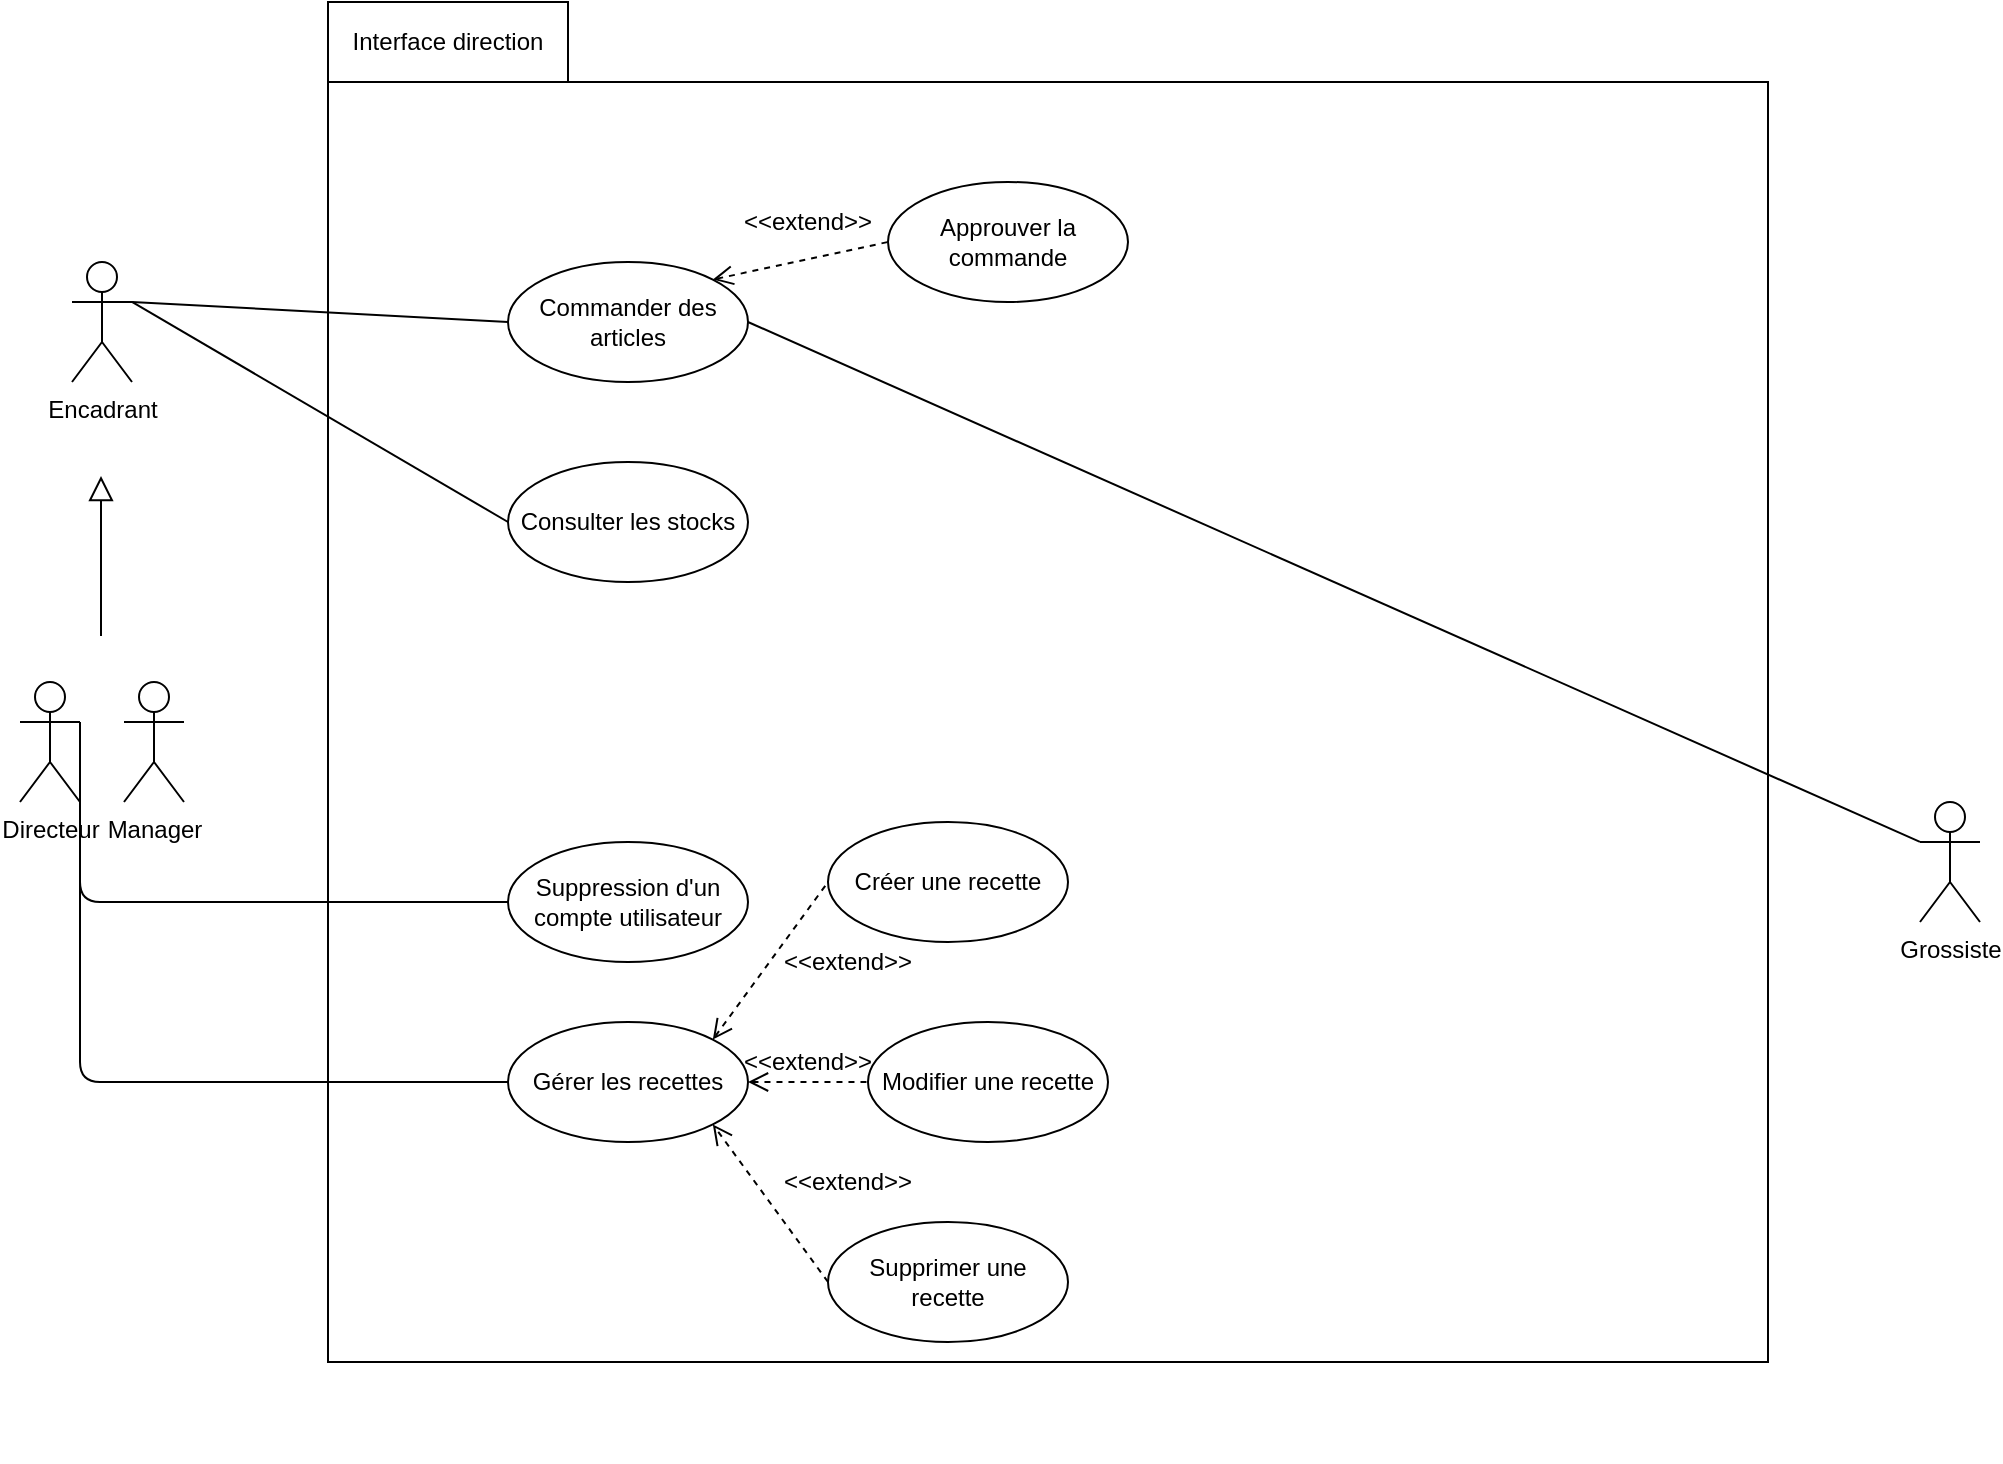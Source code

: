 <mxfile version="13.0.3" type="device"><diagram name="Page-1" id="b5b7bab2-c9e2-2cf4-8b2a-24fd1a2a6d21"><mxGraphModel dx="1086" dy="807" grid="1" gridSize="10" guides="1" tooltips="1" connect="1" arrows="1" fold="1" page="1" pageScale="1" pageWidth="1169" pageHeight="827" background="#ffffff" math="0" shadow="0"><root><mxCell id="0"/><mxCell id="1" parent="0"/><mxCell id="ZWSCRHIobyAyEFh-fxVe-1" value="" style="group" vertex="1" connectable="0" parent="1"><mxGeometry x="270" y="90" width="786" height="680" as="geometry"/></mxCell><mxCell id="ZWSCRHIobyAyEFh-fxVe-2" value="&lt;div&gt;&lt;br&gt;&lt;/div&gt;&lt;div&gt;&lt;br&gt;&lt;/div&gt;" style="shape=folder;fontStyle=1;spacingTop=10;tabWidth=120;tabHeight=40;tabPosition=left;html=1;fillColor=none;" vertex="1" parent="ZWSCRHIobyAyEFh-fxVe-1"><mxGeometry x="-40" y="-50" width="720" height="680" as="geometry"/></mxCell><mxCell id="ZWSCRHIobyAyEFh-fxVe-22" value="Interface direction" style="text;html=1;strokeColor=none;fillColor=none;align=center;verticalAlign=middle;whiteSpace=wrap;rounded=0;" vertex="1" parent="ZWSCRHIobyAyEFh-fxVe-1"><mxGeometry x="-30" y="-40" width="100" height="20" as="geometry"/></mxCell><mxCell id="ZWSCRHIobyAyEFh-fxVe-23" value="Commander des articles" style="ellipse;whiteSpace=wrap;html=1;fillColor=none;" vertex="1" parent="ZWSCRHIobyAyEFh-fxVe-1"><mxGeometry x="50" y="80" width="120" height="60" as="geometry"/></mxCell><mxCell id="ZWSCRHIobyAyEFh-fxVe-24" value="Grossiste" style="shape=umlActor;verticalLabelPosition=bottom;labelBackgroundColor=#ffffff;verticalAlign=top;html=1;outlineConnect=0;" vertex="1" parent="ZWSCRHIobyAyEFh-fxVe-1"><mxGeometry x="756" y="350" width="30" height="60" as="geometry"/></mxCell><mxCell id="ZWSCRHIobyAyEFh-fxVe-25" value="" style="endArrow=none;html=1;entryX=1;entryY=0.5;entryDx=0;entryDy=0;exitX=0;exitY=0.333;exitDx=0;exitDy=0;exitPerimeter=0;" edge="1" parent="ZWSCRHIobyAyEFh-fxVe-1" source="ZWSCRHIobyAyEFh-fxVe-24" target="ZWSCRHIobyAyEFh-fxVe-23"><mxGeometry width="50" height="50" relative="1" as="geometry"><mxPoint x="256" y="20" as="sourcePoint"/><mxPoint x="306" y="-30" as="targetPoint"/></mxGeometry></mxCell><mxCell id="ZWSCRHIobyAyEFh-fxVe-29" value="Consulter les stocks" style="ellipse;whiteSpace=wrap;html=1;fillColor=none;" vertex="1" parent="ZWSCRHIobyAyEFh-fxVe-1"><mxGeometry x="50" y="180" width="120" height="60" as="geometry"/></mxCell><mxCell id="ZWSCRHIobyAyEFh-fxVe-41" value="Gérer les recettes" style="ellipse;whiteSpace=wrap;html=1;fillColor=none;" vertex="1" parent="ZWSCRHIobyAyEFh-fxVe-1"><mxGeometry x="50" y="460" width="120" height="60" as="geometry"/></mxCell><mxCell id="ZWSCRHIobyAyEFh-fxVe-42" value="Modifier une recette" style="ellipse;whiteSpace=wrap;html=1;fillColor=none;" vertex="1" parent="ZWSCRHIobyAyEFh-fxVe-1"><mxGeometry x="230" y="460" width="120" height="60" as="geometry"/></mxCell><mxCell id="ZWSCRHIobyAyEFh-fxVe-43" value="Créer une recette" style="ellipse;whiteSpace=wrap;html=1;fillColor=none;" vertex="1" parent="ZWSCRHIobyAyEFh-fxVe-1"><mxGeometry x="210" y="360" width="120" height="60" as="geometry"/></mxCell><mxCell id="ZWSCRHIobyAyEFh-fxVe-44" value="Supprimer une recette" style="ellipse;whiteSpace=wrap;html=1;fillColor=none;" vertex="1" parent="ZWSCRHIobyAyEFh-fxVe-1"><mxGeometry x="210" y="560" width="120" height="60" as="geometry"/></mxCell><mxCell id="ZWSCRHIobyAyEFh-fxVe-45" value="" style="endArrow=none;dashed=1;html=1;exitX=1;exitY=0;exitDx=0;exitDy=0;entryX=0;entryY=0.5;entryDx=0;entryDy=0;startArrow=open;startFill=0;startSize=8;" edge="1" parent="ZWSCRHIobyAyEFh-fxVe-1" source="ZWSCRHIobyAyEFh-fxVe-41" target="ZWSCRHIobyAyEFh-fxVe-43"><mxGeometry width="50" height="50" relative="1" as="geometry"><mxPoint x="290" y="410" as="sourcePoint"/><mxPoint x="340" y="360" as="targetPoint"/></mxGeometry></mxCell><mxCell id="ZWSCRHIobyAyEFh-fxVe-46" value="" style="endArrow=none;dashed=1;html=1;exitX=1;exitY=0.5;exitDx=0;exitDy=0;entryX=0;entryY=0.5;entryDx=0;entryDy=0;startArrow=open;startFill=0;startSize=8;" edge="1" parent="ZWSCRHIobyAyEFh-fxVe-1" source="ZWSCRHIobyAyEFh-fxVe-41" target="ZWSCRHIobyAyEFh-fxVe-42"><mxGeometry width="50" height="50" relative="1" as="geometry"><mxPoint x="170" y="520" as="sourcePoint"/><mxPoint x="340" y="380" as="targetPoint"/></mxGeometry></mxCell><mxCell id="ZWSCRHIobyAyEFh-fxVe-48" value="" style="endArrow=open;dashed=1;html=1;entryX=1;entryY=1;entryDx=0;entryDy=0;exitX=0;exitY=0.5;exitDx=0;exitDy=0;startArrow=none;startFill=0;startSize=6;endSize=8;endFill=0;" edge="1" parent="ZWSCRHIobyAyEFh-fxVe-1" source="ZWSCRHIobyAyEFh-fxVe-44" target="ZWSCRHIobyAyEFh-fxVe-41"><mxGeometry width="50" height="50" relative="1" as="geometry"><mxPoint x="380" y="410" as="sourcePoint"/><mxPoint x="430" y="360" as="targetPoint"/></mxGeometry></mxCell><mxCell id="ZWSCRHIobyAyEFh-fxVe-49" value="&amp;lt;&amp;lt;extend&amp;gt;&amp;gt;" style="text;html=1;strokeColor=none;fillColor=none;align=center;verticalAlign=middle;whiteSpace=wrap;rounded=0;" vertex="1" parent="ZWSCRHIobyAyEFh-fxVe-1"><mxGeometry x="200" y="420" width="40" height="20" as="geometry"/></mxCell><mxCell id="ZWSCRHIobyAyEFh-fxVe-50" value="&amp;lt;&amp;lt;extend&amp;gt;&amp;gt;" style="text;html=1;strokeColor=none;fillColor=none;align=center;verticalAlign=middle;whiteSpace=wrap;rounded=0;" vertex="1" parent="ZWSCRHIobyAyEFh-fxVe-1"><mxGeometry x="180" y="470" width="40" height="20" as="geometry"/></mxCell><mxCell id="ZWSCRHIobyAyEFh-fxVe-51" value="&amp;lt;&amp;lt;extend&amp;gt;&amp;gt;" style="text;html=1;strokeColor=none;fillColor=none;align=center;verticalAlign=middle;whiteSpace=wrap;rounded=0;" vertex="1" parent="ZWSCRHIobyAyEFh-fxVe-1"><mxGeometry x="200" y="530" width="40" height="20" as="geometry"/></mxCell><mxCell id="ZWSCRHIobyAyEFh-fxVe-54" value="Approuver la commande" style="ellipse;whiteSpace=wrap;html=1;fillColor=none;" vertex="1" parent="ZWSCRHIobyAyEFh-fxVe-1"><mxGeometry x="240" y="40" width="120" height="60" as="geometry"/></mxCell><mxCell id="ZWSCRHIobyAyEFh-fxVe-55" value="&amp;lt;&amp;lt;extend&amp;gt;&amp;gt;" style="text;html=1;strokeColor=none;fillColor=none;align=center;verticalAlign=middle;whiteSpace=wrap;rounded=0;" vertex="1" parent="ZWSCRHIobyAyEFh-fxVe-1"><mxGeometry x="180" y="50" width="40" height="20" as="geometry"/></mxCell><mxCell id="ZWSCRHIobyAyEFh-fxVe-57" value="Suppression d'un compte utilisateur" style="ellipse;whiteSpace=wrap;html=1;fillColor=none;" vertex="1" parent="ZWSCRHIobyAyEFh-fxVe-1"><mxGeometry x="50" y="370" width="120" height="60" as="geometry"/></mxCell><mxCell id="ZWSCRHIobyAyEFh-fxVe-30" value="Manager" style="shape=umlActor;verticalLabelPosition=bottom;labelBackgroundColor=#ffffff;verticalAlign=top;html=1;outlineConnect=0;" vertex="1" parent="1"><mxGeometry x="128" y="380" width="30" height="60" as="geometry"/></mxCell><mxCell id="ZWSCRHIobyAyEFh-fxVe-31" value="&lt;div&gt;Directeur&lt;/div&gt;" style="shape=umlActor;verticalLabelPosition=bottom;labelBackgroundColor=#ffffff;verticalAlign=top;html=1;outlineConnect=0;" vertex="1" parent="1"><mxGeometry x="76" y="380" width="30" height="60" as="geometry"/></mxCell><mxCell id="ZWSCRHIobyAyEFh-fxVe-32" value="Encadrant" style="shape=umlActor;verticalLabelPosition=bottom;labelBackgroundColor=#ffffff;verticalAlign=top;html=1;outlineConnect=0;" vertex="1" parent="1"><mxGeometry x="102" y="170" width="30" height="60" as="geometry"/></mxCell><mxCell id="ZWSCRHIobyAyEFh-fxVe-35" value="" style="endArrow=block;html=1;endFill=0;endSize=10;" edge="1" parent="1"><mxGeometry width="50" height="50" relative="1" as="geometry"><mxPoint x="116.5" y="357.0" as="sourcePoint"/><mxPoint x="116.5" y="277.0" as="targetPoint"/></mxGeometry></mxCell><mxCell id="ZWSCRHIobyAyEFh-fxVe-36" value="" style="endArrow=none;html=1;exitX=1;exitY=0.333;exitDx=0;exitDy=0;exitPerimeter=0;entryX=0;entryY=0.5;entryDx=0;entryDy=0;" edge="1" parent="1" source="ZWSCRHIobyAyEFh-fxVe-32" target="ZWSCRHIobyAyEFh-fxVe-29"><mxGeometry width="50" height="50" relative="1" as="geometry"><mxPoint x="470" y="400" as="sourcePoint"/><mxPoint x="520" y="350" as="targetPoint"/></mxGeometry></mxCell><mxCell id="ZWSCRHIobyAyEFh-fxVe-39" value="" style="endArrow=none;html=1;entryX=0;entryY=0.5;entryDx=0;entryDy=0;exitX=1;exitY=0.333;exitDx=0;exitDy=0;exitPerimeter=0;" edge="1" parent="1" source="ZWSCRHIobyAyEFh-fxVe-32" target="ZWSCRHIobyAyEFh-fxVe-23"><mxGeometry width="50" height="50" relative="1" as="geometry"><mxPoint x="600" y="400" as="sourcePoint"/><mxPoint x="650" y="350" as="targetPoint"/></mxGeometry></mxCell><mxCell id="ZWSCRHIobyAyEFh-fxVe-52" value="" style="endArrow=none;html=1;entryX=0;entryY=0.5;entryDx=0;entryDy=0;exitX=1;exitY=0.333;exitDx=0;exitDy=0;exitPerimeter=0;" edge="1" parent="1" source="ZWSCRHIobyAyEFh-fxVe-31" target="ZWSCRHIobyAyEFh-fxVe-41"><mxGeometry width="50" height="50" relative="1" as="geometry"><mxPoint x="560" y="500" as="sourcePoint"/><mxPoint x="610" y="450" as="targetPoint"/><Array as="points"><mxPoint x="106" y="580"/></Array></mxGeometry></mxCell><mxCell id="ZWSCRHIobyAyEFh-fxVe-53" value="" style="endArrow=none;dashed=1;html=1;exitX=1;exitY=0;exitDx=0;exitDy=0;endFill=0;startSize=8;endSize=8;startArrow=open;startFill=0;" edge="1" parent="1" source="ZWSCRHIobyAyEFh-fxVe-23"><mxGeometry width="50" height="50" relative="1" as="geometry"><mxPoint x="560" y="200" as="sourcePoint"/><mxPoint x="510" y="160" as="targetPoint"/></mxGeometry></mxCell><mxCell id="ZWSCRHIobyAyEFh-fxVe-58" value="" style="endArrow=none;html=1;exitX=1;exitY=0.333;exitDx=0;exitDy=0;exitPerimeter=0;entryX=0;entryY=0.5;entryDx=0;entryDy=0;" edge="1" parent="1" source="ZWSCRHIobyAyEFh-fxVe-31" target="ZWSCRHIobyAyEFh-fxVe-57"><mxGeometry width="50" height="50" relative="1" as="geometry"><mxPoint x="180" y="360" as="sourcePoint"/><mxPoint x="610" y="350" as="targetPoint"/><Array as="points"><mxPoint x="106" y="490"/></Array></mxGeometry></mxCell></root></mxGraphModel></diagram></mxfile>